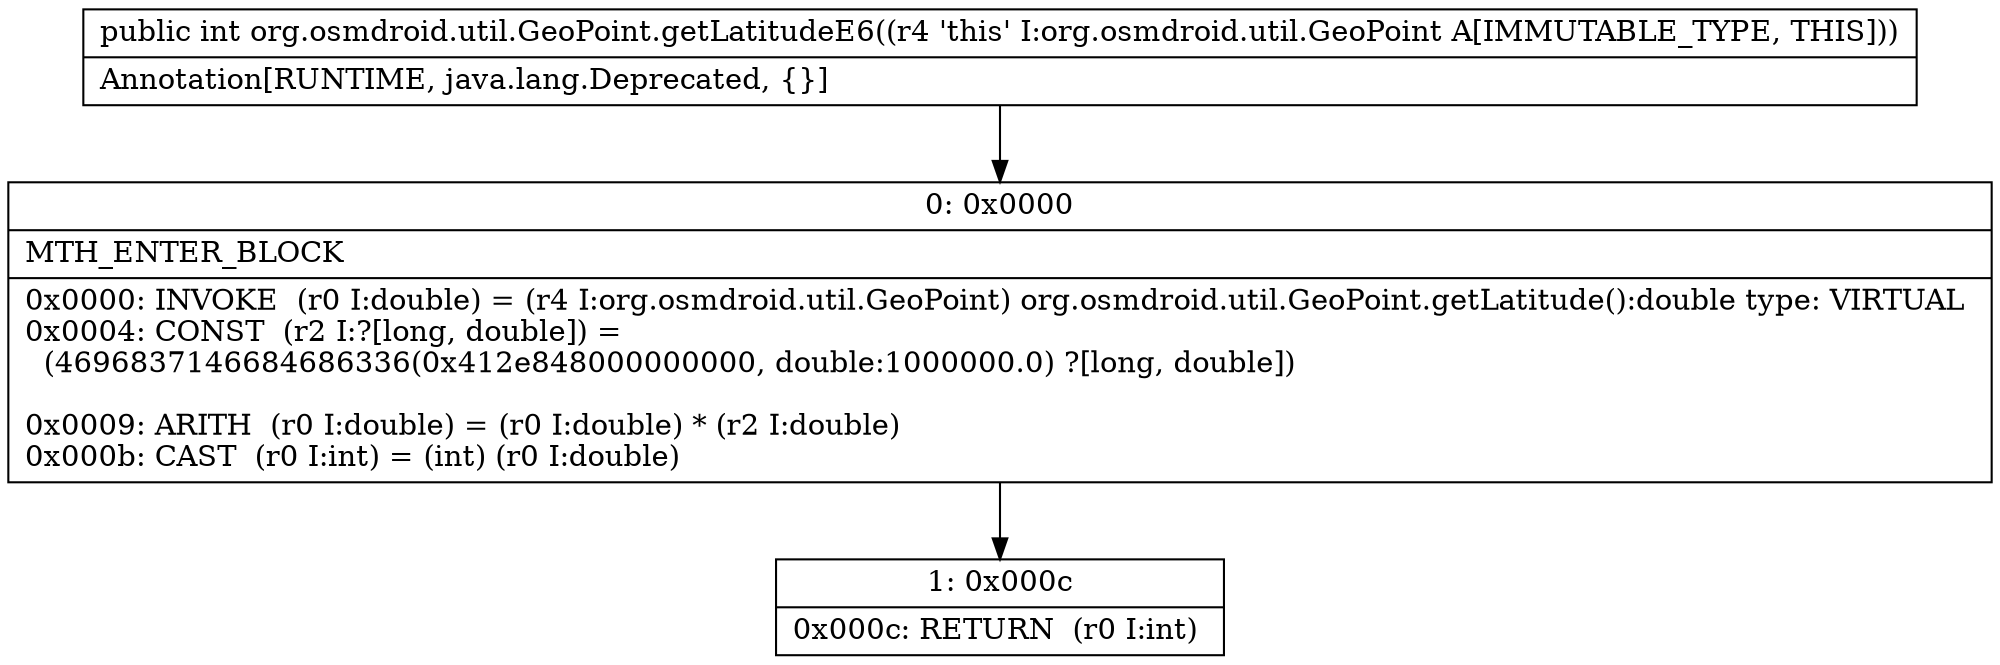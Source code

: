 digraph "CFG fororg.osmdroid.util.GeoPoint.getLatitudeE6()I" {
Node_0 [shape=record,label="{0\:\ 0x0000|MTH_ENTER_BLOCK\l|0x0000: INVOKE  (r0 I:double) = (r4 I:org.osmdroid.util.GeoPoint) org.osmdroid.util.GeoPoint.getLatitude():double type: VIRTUAL \l0x0004: CONST  (r2 I:?[long, double]) = \l  (4696837146684686336(0x412e848000000000, double:1000000.0) ?[long, double])\l \l0x0009: ARITH  (r0 I:double) = (r0 I:double) * (r2 I:double) \l0x000b: CAST  (r0 I:int) = (int) (r0 I:double) \l}"];
Node_1 [shape=record,label="{1\:\ 0x000c|0x000c: RETURN  (r0 I:int) \l}"];
MethodNode[shape=record,label="{public int org.osmdroid.util.GeoPoint.getLatitudeE6((r4 'this' I:org.osmdroid.util.GeoPoint A[IMMUTABLE_TYPE, THIS]))  | Annotation[RUNTIME, java.lang.Deprecated, \{\}]\l}"];
MethodNode -> Node_0;
Node_0 -> Node_1;
}

